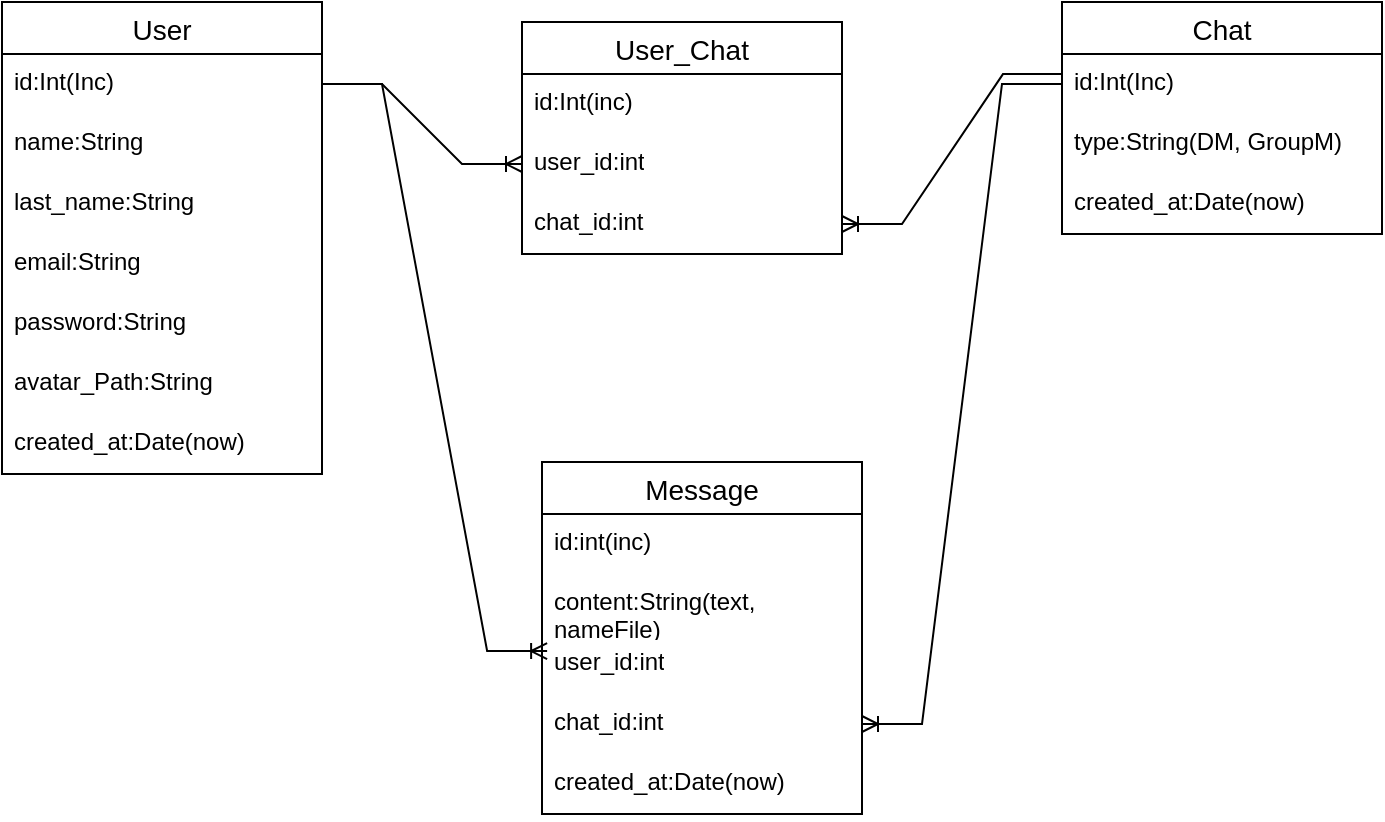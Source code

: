 <mxfile version="21.5.0" type="github">
  <diagram name="Страница 1" id="QmQG7__sX2fGGdicu--L">
    <mxGraphModel dx="898" dy="506" grid="1" gridSize="10" guides="1" tooltips="1" connect="1" arrows="1" fold="1" page="1" pageScale="1" pageWidth="827" pageHeight="1169" math="0" shadow="0">
      <root>
        <mxCell id="0" />
        <mxCell id="1" parent="0" />
        <mxCell id="xha6hpCwvMvkaGBKB4Dv-1" value="User" style="swimlane;fontStyle=0;childLayout=stackLayout;horizontal=1;startSize=26;horizontalStack=0;resizeParent=1;resizeParentMax=0;resizeLast=0;collapsible=1;marginBottom=0;align=center;fontSize=14;" vertex="1" parent="1">
          <mxGeometry x="40" y="200" width="160" height="236" as="geometry" />
        </mxCell>
        <mxCell id="xha6hpCwvMvkaGBKB4Dv-6" value="id:Int(Inc)" style="text;strokeColor=none;fillColor=none;spacingLeft=4;spacingRight=4;overflow=hidden;rotatable=0;points=[[0,0.5],[1,0.5]];portConstraint=eastwest;fontSize=12;whiteSpace=wrap;html=1;" vertex="1" parent="xha6hpCwvMvkaGBKB4Dv-1">
          <mxGeometry y="26" width="160" height="30" as="geometry" />
        </mxCell>
        <mxCell id="xha6hpCwvMvkaGBKB4Dv-2" value="name:String" style="text;strokeColor=none;fillColor=none;spacingLeft=4;spacingRight=4;overflow=hidden;rotatable=0;points=[[0,0.5],[1,0.5]];portConstraint=eastwest;fontSize=12;whiteSpace=wrap;html=1;" vertex="1" parent="xha6hpCwvMvkaGBKB4Dv-1">
          <mxGeometry y="56" width="160" height="30" as="geometry" />
        </mxCell>
        <mxCell id="xha6hpCwvMvkaGBKB4Dv-3" value="last_name:String" style="text;strokeColor=none;fillColor=none;spacingLeft=4;spacingRight=4;overflow=hidden;rotatable=0;points=[[0,0.5],[1,0.5]];portConstraint=eastwest;fontSize=12;whiteSpace=wrap;html=1;" vertex="1" parent="xha6hpCwvMvkaGBKB4Dv-1">
          <mxGeometry y="86" width="160" height="30" as="geometry" />
        </mxCell>
        <mxCell id="xha6hpCwvMvkaGBKB4Dv-4" value="email:String" style="text;strokeColor=none;fillColor=none;spacingLeft=4;spacingRight=4;overflow=hidden;rotatable=0;points=[[0,0.5],[1,0.5]];portConstraint=eastwest;fontSize=12;whiteSpace=wrap;html=1;" vertex="1" parent="xha6hpCwvMvkaGBKB4Dv-1">
          <mxGeometry y="116" width="160" height="30" as="geometry" />
        </mxCell>
        <mxCell id="xha6hpCwvMvkaGBKB4Dv-5" value="password:String" style="text;strokeColor=none;fillColor=none;spacingLeft=4;spacingRight=4;overflow=hidden;rotatable=0;points=[[0,0.5],[1,0.5]];portConstraint=eastwest;fontSize=12;whiteSpace=wrap;html=1;" vertex="1" parent="xha6hpCwvMvkaGBKB4Dv-1">
          <mxGeometry y="146" width="160" height="30" as="geometry" />
        </mxCell>
        <mxCell id="xha6hpCwvMvkaGBKB4Dv-44" value="avatar_Path:String" style="text;strokeColor=none;fillColor=none;spacingLeft=4;spacingRight=4;overflow=hidden;rotatable=0;points=[[0,0.5],[1,0.5]];portConstraint=eastwest;fontSize=12;whiteSpace=wrap;html=1;" vertex="1" parent="xha6hpCwvMvkaGBKB4Dv-1">
          <mxGeometry y="176" width="160" height="30" as="geometry" />
        </mxCell>
        <mxCell id="xha6hpCwvMvkaGBKB4Dv-24" value="created_at:Date(now)" style="text;strokeColor=none;fillColor=none;spacingLeft=4;spacingRight=4;overflow=hidden;rotatable=0;points=[[0,0.5],[1,0.5]];portConstraint=eastwest;fontSize=12;whiteSpace=wrap;html=1;" vertex="1" parent="xha6hpCwvMvkaGBKB4Dv-1">
          <mxGeometry y="206" width="160" height="30" as="geometry" />
        </mxCell>
        <mxCell id="xha6hpCwvMvkaGBKB4Dv-20" value="Chat" style="swimlane;fontStyle=0;childLayout=stackLayout;horizontal=1;startSize=26;horizontalStack=0;resizeParent=1;resizeParentMax=0;resizeLast=0;collapsible=1;marginBottom=0;align=center;fontSize=14;" vertex="1" parent="1">
          <mxGeometry x="570" y="200" width="160" height="116" as="geometry" />
        </mxCell>
        <mxCell id="xha6hpCwvMvkaGBKB4Dv-21" value="id:Int(Inc)" style="text;strokeColor=none;fillColor=none;spacingLeft=4;spacingRight=4;overflow=hidden;rotatable=0;points=[[0,0.5],[1,0.5]];portConstraint=eastwest;fontSize=12;whiteSpace=wrap;html=1;" vertex="1" parent="xha6hpCwvMvkaGBKB4Dv-20">
          <mxGeometry y="26" width="160" height="30" as="geometry" />
        </mxCell>
        <mxCell id="xha6hpCwvMvkaGBKB4Dv-23" value="type:String(DM, GroupM)" style="text;strokeColor=none;fillColor=none;spacingLeft=4;spacingRight=4;overflow=hidden;rotatable=0;points=[[0,0.5],[1,0.5]];portConstraint=eastwest;fontSize=12;whiteSpace=wrap;html=1;" vertex="1" parent="xha6hpCwvMvkaGBKB4Dv-20">
          <mxGeometry y="56" width="160" height="30" as="geometry" />
        </mxCell>
        <mxCell id="xha6hpCwvMvkaGBKB4Dv-22" value="created_at:Date(now)" style="text;strokeColor=none;fillColor=none;spacingLeft=4;spacingRight=4;overflow=hidden;rotatable=0;points=[[0,0.5],[1,0.5]];portConstraint=eastwest;fontSize=12;whiteSpace=wrap;html=1;" vertex="1" parent="xha6hpCwvMvkaGBKB4Dv-20">
          <mxGeometry y="86" width="160" height="30" as="geometry" />
        </mxCell>
        <mxCell id="xha6hpCwvMvkaGBKB4Dv-30" value="User_Chat" style="swimlane;fontStyle=0;childLayout=stackLayout;horizontal=1;startSize=26;horizontalStack=0;resizeParent=1;resizeParentMax=0;resizeLast=0;collapsible=1;marginBottom=0;align=center;fontSize=14;" vertex="1" parent="1">
          <mxGeometry x="300" y="210" width="160" height="116" as="geometry" />
        </mxCell>
        <mxCell id="xha6hpCwvMvkaGBKB4Dv-31" value="id:Int(inc)" style="text;strokeColor=none;fillColor=none;spacingLeft=4;spacingRight=4;overflow=hidden;rotatable=0;points=[[0,0.5],[1,0.5]];portConstraint=eastwest;fontSize=12;whiteSpace=wrap;html=1;" vertex="1" parent="xha6hpCwvMvkaGBKB4Dv-30">
          <mxGeometry y="26" width="160" height="30" as="geometry" />
        </mxCell>
        <mxCell id="xha6hpCwvMvkaGBKB4Dv-32" value="user_id:int" style="text;strokeColor=none;fillColor=none;spacingLeft=4;spacingRight=4;overflow=hidden;rotatable=0;points=[[0,0.5],[1,0.5]];portConstraint=eastwest;fontSize=12;whiteSpace=wrap;html=1;" vertex="1" parent="xha6hpCwvMvkaGBKB4Dv-30">
          <mxGeometry y="56" width="160" height="30" as="geometry" />
        </mxCell>
        <mxCell id="xha6hpCwvMvkaGBKB4Dv-33" value="chat_id:int" style="text;strokeColor=none;fillColor=none;spacingLeft=4;spacingRight=4;overflow=hidden;rotatable=0;points=[[0,0.5],[1,0.5]];portConstraint=eastwest;fontSize=12;whiteSpace=wrap;html=1;" vertex="1" parent="xha6hpCwvMvkaGBKB4Dv-30">
          <mxGeometry y="86" width="160" height="30" as="geometry" />
        </mxCell>
        <mxCell id="xha6hpCwvMvkaGBKB4Dv-34" value="" style="edgeStyle=entityRelationEdgeStyle;fontSize=12;html=1;endArrow=ERoneToMany;rounded=0;entryX=0;entryY=0.5;entryDx=0;entryDy=0;" edge="1" parent="1" source="xha6hpCwvMvkaGBKB4Dv-6" target="xha6hpCwvMvkaGBKB4Dv-32">
          <mxGeometry width="100" height="100" relative="1" as="geometry">
            <mxPoint x="240" y="490" as="sourcePoint" />
            <mxPoint x="340" y="390" as="targetPoint" />
          </mxGeometry>
        </mxCell>
        <mxCell id="xha6hpCwvMvkaGBKB4Dv-35" value="" style="edgeStyle=entityRelationEdgeStyle;fontSize=12;html=1;endArrow=ERoneToMany;rounded=0;exitX=0.003;exitY=0.335;exitDx=0;exitDy=0;exitPerimeter=0;" edge="1" parent="1" source="xha6hpCwvMvkaGBKB4Dv-21" target="xha6hpCwvMvkaGBKB4Dv-33">
          <mxGeometry width="100" height="100" relative="1" as="geometry">
            <mxPoint x="440" y="460" as="sourcePoint" />
            <mxPoint x="540" y="360" as="targetPoint" />
          </mxGeometry>
        </mxCell>
        <mxCell id="xha6hpCwvMvkaGBKB4Dv-36" value="Message" style="swimlane;fontStyle=0;childLayout=stackLayout;horizontal=1;startSize=26;horizontalStack=0;resizeParent=1;resizeParentMax=0;resizeLast=0;collapsible=1;marginBottom=0;align=center;fontSize=14;" vertex="1" parent="1">
          <mxGeometry x="310" y="430" width="160" height="176" as="geometry" />
        </mxCell>
        <mxCell id="xha6hpCwvMvkaGBKB4Dv-37" value="id:int(inc)" style="text;strokeColor=none;fillColor=none;spacingLeft=4;spacingRight=4;overflow=hidden;rotatable=0;points=[[0,0.5],[1,0.5]];portConstraint=eastwest;fontSize=12;whiteSpace=wrap;html=1;" vertex="1" parent="xha6hpCwvMvkaGBKB4Dv-36">
          <mxGeometry y="26" width="160" height="30" as="geometry" />
        </mxCell>
        <mxCell id="xha6hpCwvMvkaGBKB4Dv-38" value="content:String(text, nameFile)" style="text;strokeColor=none;fillColor=none;spacingLeft=4;spacingRight=4;overflow=hidden;rotatable=0;points=[[0,0.5],[1,0.5]];portConstraint=eastwest;fontSize=12;whiteSpace=wrap;html=1;" vertex="1" parent="xha6hpCwvMvkaGBKB4Dv-36">
          <mxGeometry y="56" width="160" height="30" as="geometry" />
        </mxCell>
        <mxCell id="xha6hpCwvMvkaGBKB4Dv-39" value="user_id:int" style="text;strokeColor=none;fillColor=none;spacingLeft=4;spacingRight=4;overflow=hidden;rotatable=0;points=[[0,0.5],[1,0.5]];portConstraint=eastwest;fontSize=12;whiteSpace=wrap;html=1;" vertex="1" parent="xha6hpCwvMvkaGBKB4Dv-36">
          <mxGeometry y="86" width="160" height="30" as="geometry" />
        </mxCell>
        <mxCell id="xha6hpCwvMvkaGBKB4Dv-41" value="chat_id:int" style="text;strokeColor=none;fillColor=none;spacingLeft=4;spacingRight=4;overflow=hidden;rotatable=0;points=[[0,0.5],[1,0.5]];portConstraint=eastwest;fontSize=12;whiteSpace=wrap;html=1;" vertex="1" parent="xha6hpCwvMvkaGBKB4Dv-36">
          <mxGeometry y="116" width="160" height="30" as="geometry" />
        </mxCell>
        <mxCell id="xha6hpCwvMvkaGBKB4Dv-40" value="created_at:Date(now)" style="text;strokeColor=none;fillColor=none;spacingLeft=4;spacingRight=4;overflow=hidden;rotatable=0;points=[[0,0.5],[1,0.5]];portConstraint=eastwest;fontSize=12;whiteSpace=wrap;html=1;" vertex="1" parent="xha6hpCwvMvkaGBKB4Dv-36">
          <mxGeometry y="146" width="160" height="30" as="geometry" />
        </mxCell>
        <mxCell id="xha6hpCwvMvkaGBKB4Dv-42" value="" style="edgeStyle=entityRelationEdgeStyle;fontSize=12;html=1;endArrow=ERoneToMany;rounded=0;entryX=0.016;entryY=0.284;entryDx=0;entryDy=0;entryPerimeter=0;" edge="1" parent="1" source="xha6hpCwvMvkaGBKB4Dv-6" target="xha6hpCwvMvkaGBKB4Dv-39">
          <mxGeometry width="100" height="100" relative="1" as="geometry">
            <mxPoint x="100" y="560" as="sourcePoint" />
            <mxPoint x="200" y="460" as="targetPoint" />
          </mxGeometry>
        </mxCell>
        <mxCell id="xha6hpCwvMvkaGBKB4Dv-43" value="" style="edgeStyle=entityRelationEdgeStyle;fontSize=12;html=1;endArrow=ERoneToMany;rounded=0;" edge="1" parent="1" source="xha6hpCwvMvkaGBKB4Dv-21" target="xha6hpCwvMvkaGBKB4Dv-41">
          <mxGeometry width="100" height="100" relative="1" as="geometry">
            <mxPoint x="500" y="560" as="sourcePoint" />
            <mxPoint x="600" y="460" as="targetPoint" />
          </mxGeometry>
        </mxCell>
      </root>
    </mxGraphModel>
  </diagram>
</mxfile>
